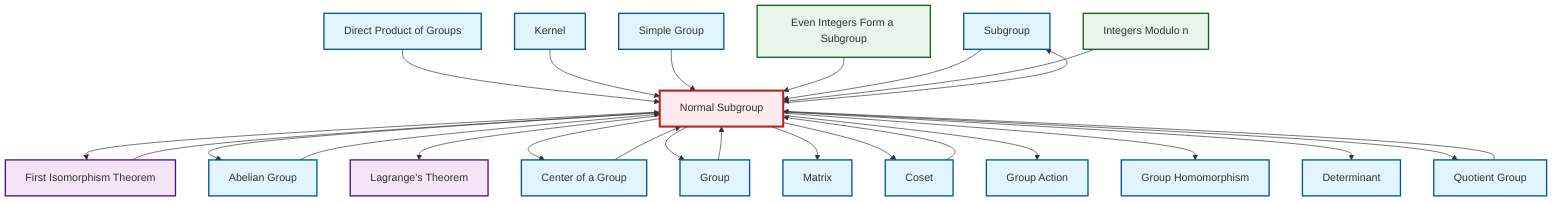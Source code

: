 graph TD
    classDef definition fill:#e1f5fe,stroke:#01579b,stroke-width:2px
    classDef theorem fill:#f3e5f5,stroke:#4a148c,stroke-width:2px
    classDef axiom fill:#fff3e0,stroke:#e65100,stroke-width:2px
    classDef example fill:#e8f5e9,stroke:#1b5e20,stroke-width:2px
    classDef current fill:#ffebee,stroke:#b71c1c,stroke-width:3px
    def-subgroup["Subgroup"]:::definition
    thm-lagrange["Lagrange's Theorem"]:::theorem
    thm-first-isomorphism["First Isomorphism Theorem"]:::theorem
    def-homomorphism["Group Homomorphism"]:::definition
    ex-quotient-integers-mod-n["Integers Modulo n"]:::example
    def-abelian-group["Abelian Group"]:::definition
    def-coset["Coset"]:::definition
    def-matrix["Matrix"]:::definition
    def-kernel["Kernel"]:::definition
    def-group["Group"]:::definition
    def-center-of-group["Center of a Group"]:::definition
    def-quotient-group["Quotient Group"]:::definition
    def-group-action["Group Action"]:::definition
    def-simple-group["Simple Group"]:::definition
    ex-even-integers-subgroup["Even Integers Form a Subgroup"]:::example
    def-determinant["Determinant"]:::definition
    def-direct-product["Direct Product of Groups"]:::definition
    def-normal-subgroup["Normal Subgroup"]:::definition
    def-normal-subgroup --> thm-first-isomorphism
    def-group --> def-normal-subgroup
    def-direct-product --> def-normal-subgroup
    def-normal-subgroup --> def-abelian-group
    def-kernel --> def-normal-subgroup
    def-normal-subgroup --> thm-lagrange
    def-normal-subgroup --> def-center-of-group
    def-quotient-group --> def-normal-subgroup
    def-normal-subgroup --> def-group
    def-coset --> def-normal-subgroup
    def-normal-subgroup --> def-matrix
    def-normal-subgroup --> def-coset
    def-simple-group --> def-normal-subgroup
    ex-even-integers-subgroup --> def-normal-subgroup
    def-center-of-group --> def-normal-subgroup
    def-abelian-group --> def-normal-subgroup
    def-subgroup --> def-normal-subgroup
    def-normal-subgroup --> def-group-action
    def-normal-subgroup --> def-homomorphism
    ex-quotient-integers-mod-n --> def-normal-subgroup
    def-normal-subgroup --> def-determinant
    def-normal-subgroup --> def-subgroup
    def-normal-subgroup --> def-quotient-group
    thm-first-isomorphism --> def-normal-subgroup
    class def-normal-subgroup current